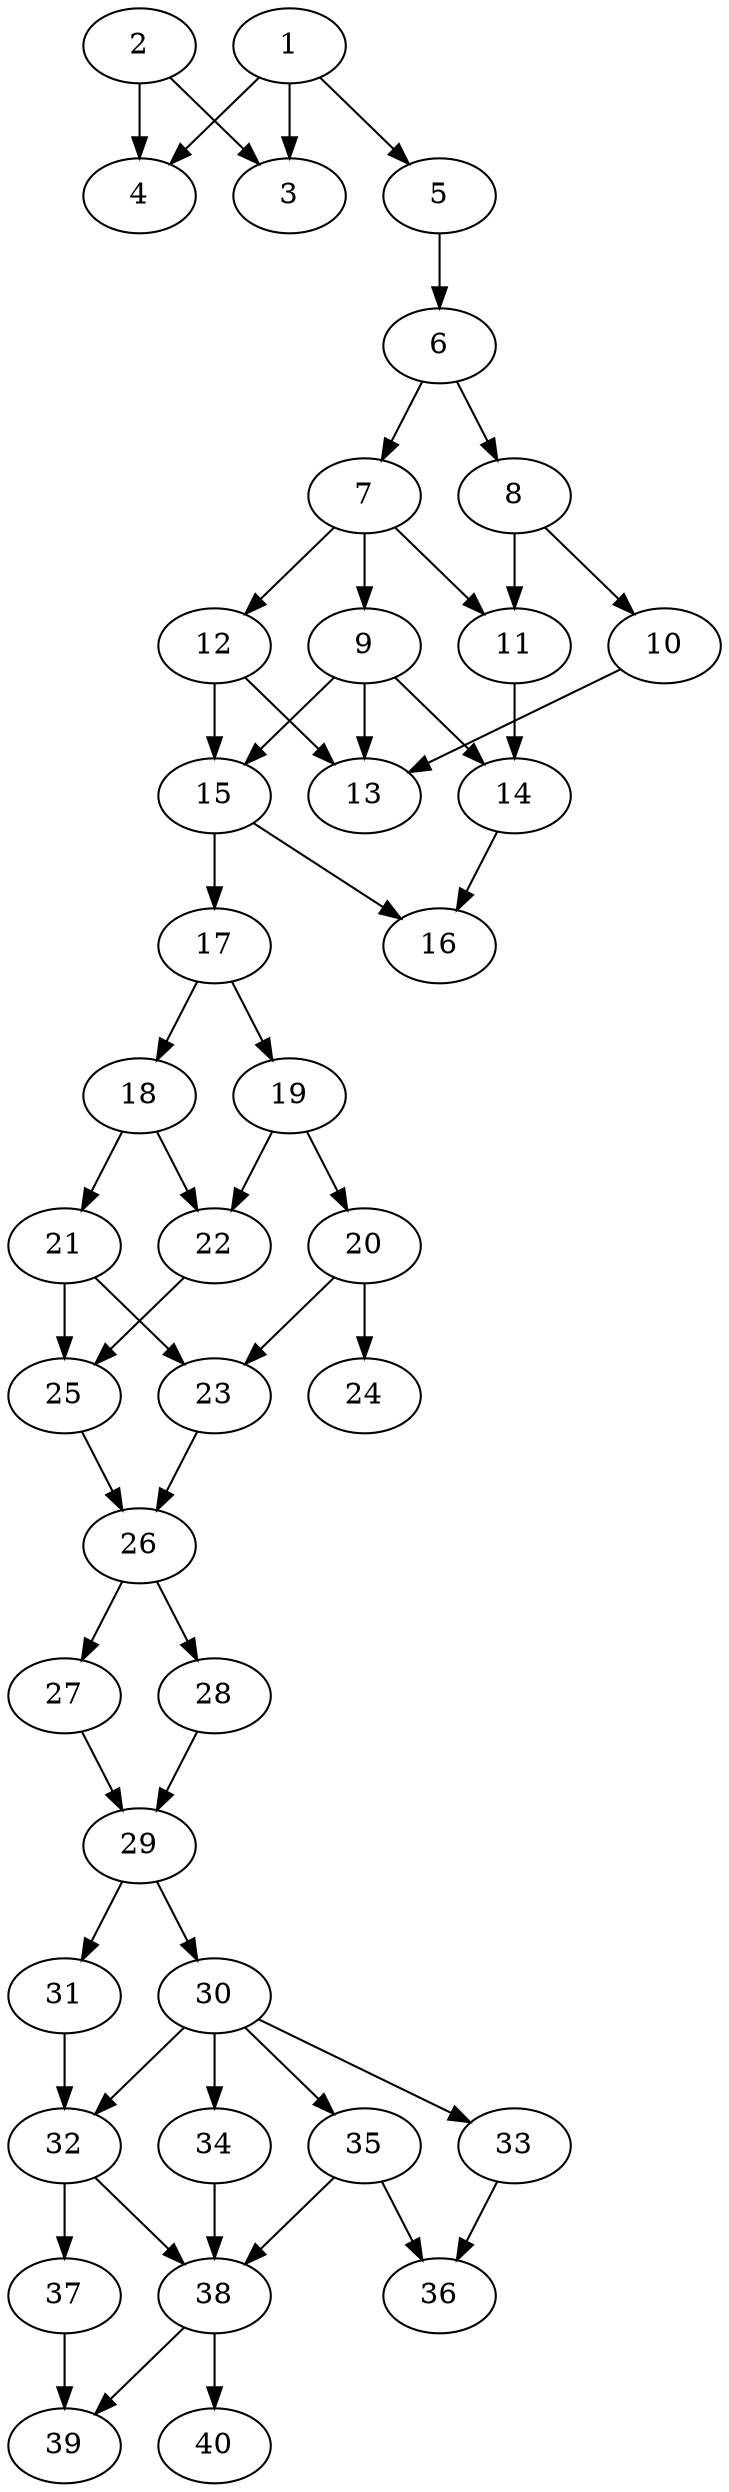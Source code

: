 // DAG automatically generated by daggen at Thu Oct  3 14:06:49 2019
// ./daggen --dot -n 40 --ccr 0.5 --fat 0.3 --regular 0.5 --density 0.6 --mindata 5242880 --maxdata 52428800 
digraph G {
  1 [size="25769984", alpha="0.19", expect_size="12884992"] 
  1 -> 3 [size ="12884992"]
  1 -> 4 [size ="12884992"]
  1 -> 5 [size ="12884992"]
  2 [size="13549568", alpha="0.08", expect_size="6774784"] 
  2 -> 3 [size ="6774784"]
  2 -> 4 [size ="6774784"]
  3 [size="79163392", alpha="0.14", expect_size="39581696"] 
  4 [size="82874368", alpha="0.13", expect_size="41437184"] 
  5 [size="38000640", alpha="0.02", expect_size="19000320"] 
  5 -> 6 [size ="19000320"]
  6 [size="14006272", alpha="0.09", expect_size="7003136"] 
  6 -> 7 [size ="7003136"]
  6 -> 8 [size ="7003136"]
  7 [size="11177984", alpha="0.15", expect_size="5588992"] 
  7 -> 9 [size ="5588992"]
  7 -> 11 [size ="5588992"]
  7 -> 12 [size ="5588992"]
  8 [size="32235520", alpha="0.06", expect_size="16117760"] 
  8 -> 10 [size ="16117760"]
  8 -> 11 [size ="16117760"]
  9 [size="35948544", alpha="0.07", expect_size="17974272"] 
  9 -> 13 [size ="17974272"]
  9 -> 14 [size ="17974272"]
  9 -> 15 [size ="17974272"]
  10 [size="64372736", alpha="0.17", expect_size="32186368"] 
  10 -> 13 [size ="32186368"]
  11 [size="23328768", alpha="0.09", expect_size="11664384"] 
  11 -> 14 [size ="11664384"]
  12 [size="19421184", alpha="0.04", expect_size="9710592"] 
  12 -> 13 [size ="9710592"]
  12 -> 15 [size ="9710592"]
  13 [size="55826432", alpha="0.14", expect_size="27913216"] 
  14 [size="29782016", alpha="0.14", expect_size="14891008"] 
  14 -> 16 [size ="14891008"]
  15 [size="90308608", alpha="0.18", expect_size="45154304"] 
  15 -> 16 [size ="45154304"]
  15 -> 17 [size ="45154304"]
  16 [size="101271552", alpha="0.02", expect_size="50635776"] 
  17 [size="50909184", alpha="0.01", expect_size="25454592"] 
  17 -> 18 [size ="25454592"]
  17 -> 19 [size ="25454592"]
  18 [size="26359808", alpha="0.14", expect_size="13179904"] 
  18 -> 21 [size ="13179904"]
  18 -> 22 [size ="13179904"]
  19 [size="52846592", alpha="0.16", expect_size="26423296"] 
  19 -> 20 [size ="26423296"]
  19 -> 22 [size ="26423296"]
  20 [size="84568064", alpha="0.18", expect_size="42284032"] 
  20 -> 23 [size ="42284032"]
  20 -> 24 [size ="42284032"]
  21 [size="69216256", alpha="0.02", expect_size="34608128"] 
  21 -> 23 [size ="34608128"]
  21 -> 25 [size ="34608128"]
  22 [size="19349504", alpha="0.07", expect_size="9674752"] 
  22 -> 25 [size ="9674752"]
  23 [size="38881280", alpha="0.07", expect_size="19440640"] 
  23 -> 26 [size ="19440640"]
  24 [size="11132928", alpha="0.02", expect_size="5566464"] 
  25 [size="77096960", alpha="0.03", expect_size="38548480"] 
  25 -> 26 [size ="38548480"]
  26 [size="67248128", alpha="0.04", expect_size="33624064"] 
  26 -> 27 [size ="33624064"]
  26 -> 28 [size ="33624064"]
  27 [size="77742080", alpha="0.06", expect_size="38871040"] 
  27 -> 29 [size ="38871040"]
  28 [size="82522112", alpha="0.12", expect_size="41261056"] 
  28 -> 29 [size ="41261056"]
  29 [size="55343104", alpha="0.04", expect_size="27671552"] 
  29 -> 30 [size ="27671552"]
  29 -> 31 [size ="27671552"]
  30 [size="38635520", alpha="0.07", expect_size="19317760"] 
  30 -> 32 [size ="19317760"]
  30 -> 33 [size ="19317760"]
  30 -> 34 [size ="19317760"]
  30 -> 35 [size ="19317760"]
  31 [size="27580416", alpha="0.13", expect_size="13790208"] 
  31 -> 32 [size ="13790208"]
  32 [size="37468160", alpha="0.01", expect_size="18734080"] 
  32 -> 37 [size ="18734080"]
  32 -> 38 [size ="18734080"]
  33 [size="71360512", alpha="0.18", expect_size="35680256"] 
  33 -> 36 [size ="35680256"]
  34 [size="103565312", alpha="0.19", expect_size="51782656"] 
  34 -> 38 [size ="51782656"]
  35 [size="17727488", alpha="0.18", expect_size="8863744"] 
  35 -> 36 [size ="8863744"]
  35 -> 38 [size ="8863744"]
  36 [size="30107648", alpha="0.15", expect_size="15053824"] 
  37 [size="49854464", alpha="0.02", expect_size="24927232"] 
  37 -> 39 [size ="24927232"]
  38 [size="77662208", alpha="0.11", expect_size="38831104"] 
  38 -> 39 [size ="38831104"]
  38 -> 40 [size ="38831104"]
  39 [size="40908800", alpha="0.10", expect_size="20454400"] 
  40 [size="59430912", alpha="0.04", expect_size="29715456"] 
}

